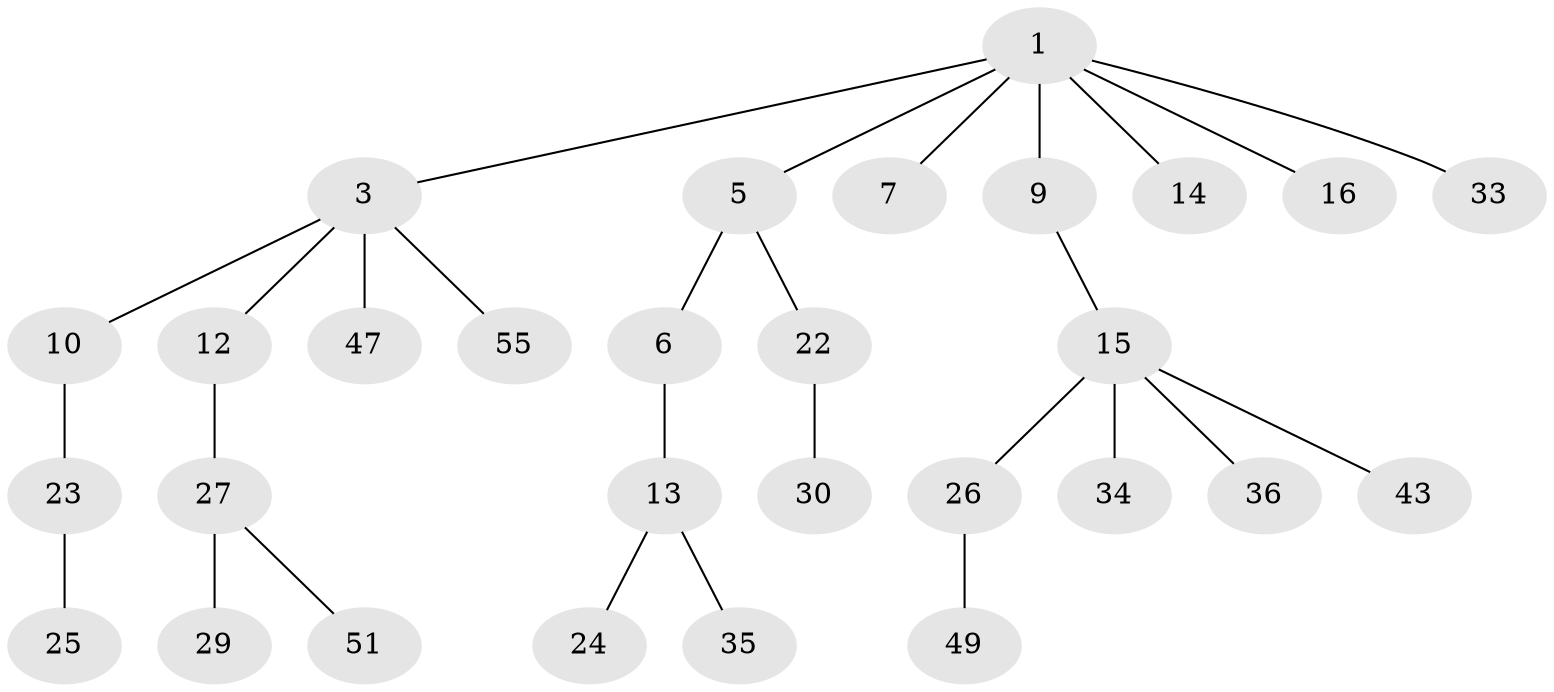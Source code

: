 // original degree distribution, {7: 0.01694915254237288, 3: 0.11864406779661017, 5: 0.03389830508474576, 2: 0.2033898305084746, 6: 0.01694915254237288, 1: 0.5423728813559322, 4: 0.06779661016949153}
// Generated by graph-tools (version 1.1) at 2025/15/03/09/25 04:15:28]
// undirected, 29 vertices, 28 edges
graph export_dot {
graph [start="1"]
  node [color=gray90,style=filled];
  1 [super="+2+11"];
  3 [super="+4+40"];
  5 [super="+42+57+8"];
  6 [super="+38"];
  7 [super="+53"];
  9 [super="+59+41"];
  10 [super="+17+45+21"];
  12 [super="+31"];
  13 [super="+39"];
  14 [super="+28"];
  15 [super="+19+20"];
  16 [super="+46+18"];
  22 [super="+37"];
  23;
  24;
  25;
  26;
  27;
  29;
  30 [super="+32"];
  33;
  34;
  35 [super="+48"];
  36;
  43 [super="+54+50"];
  47;
  49;
  51 [super="+52"];
  55;
  1 -- 5;
  1 -- 7;
  1 -- 14;
  1 -- 16;
  1 -- 33;
  1 -- 3;
  1 -- 9;
  3 -- 10;
  3 -- 12;
  3 -- 55;
  3 -- 47;
  5 -- 6;
  5 -- 22;
  6 -- 13;
  9 -- 15;
  10 -- 23;
  12 -- 27;
  13 -- 24;
  13 -- 35;
  15 -- 34;
  15 -- 36;
  15 -- 26;
  15 -- 43;
  22 -- 30;
  23 -- 25;
  26 -- 49;
  27 -- 29;
  27 -- 51;
}
